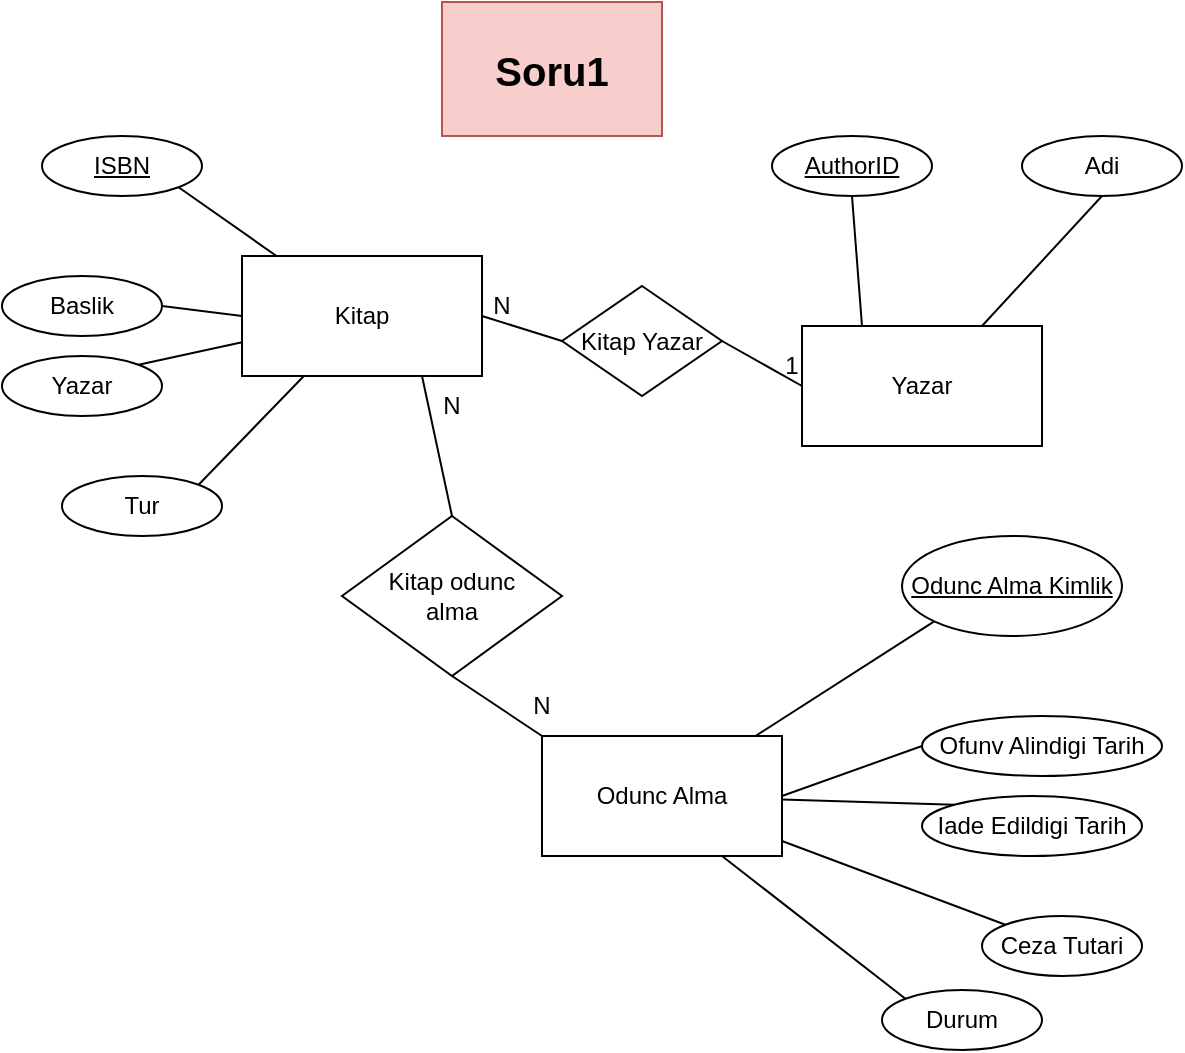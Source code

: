 <mxfile version="24.0.4" type="device">
  <diagram name="Page-1" id="6LWX0UeYfgnCdg5eFKYm">
    <mxGraphModel dx="918" dy="593" grid="1" gridSize="10" guides="1" tooltips="1" connect="1" arrows="1" fold="1" page="1" pageScale="1" pageWidth="850" pageHeight="1100" math="0" shadow="0">
      <root>
        <mxCell id="0" />
        <mxCell id="1" parent="0" />
        <mxCell id="8QXJeh2JSXmlyYFX5v0f-2" value="&lt;u&gt;AuthorID&lt;/u&gt;" style="ellipse;whiteSpace=wrap;html=1;" parent="1" vertex="1">
          <mxGeometry x="385" y="190" width="80" height="30" as="geometry" />
        </mxCell>
        <mxCell id="8QXJeh2JSXmlyYFX5v0f-3" value="Kitap" style="rounded=0;whiteSpace=wrap;html=1;" parent="1" vertex="1">
          <mxGeometry x="120" y="250" width="120" height="60" as="geometry" />
        </mxCell>
        <mxCell id="8QXJeh2JSXmlyYFX5v0f-4" value="Yazar" style="rounded=0;whiteSpace=wrap;html=1;" parent="1" vertex="1">
          <mxGeometry x="400" y="285" width="120" height="60" as="geometry" />
        </mxCell>
        <mxCell id="8QXJeh2JSXmlyYFX5v0f-6" value="Yazar" style="ellipse;whiteSpace=wrap;html=1;" parent="1" vertex="1">
          <mxGeometry y="300" width="80" height="30" as="geometry" />
        </mxCell>
        <mxCell id="8QXJeh2JSXmlyYFX5v0f-7" value="Baslik" style="ellipse;whiteSpace=wrap;html=1;" parent="1" vertex="1">
          <mxGeometry y="260" width="80" height="30" as="geometry" />
        </mxCell>
        <mxCell id="8QXJeh2JSXmlyYFX5v0f-8" value="&lt;u&gt;ISBN&lt;/u&gt;" style="ellipse;whiteSpace=wrap;html=1;" parent="1" vertex="1">
          <mxGeometry x="20" y="190" width="80" height="30" as="geometry" />
        </mxCell>
        <mxCell id="8QXJeh2JSXmlyYFX5v0f-9" value="Tur" style="ellipse;whiteSpace=wrap;html=1;" parent="1" vertex="1">
          <mxGeometry x="30" y="360" width="80" height="30" as="geometry" />
        </mxCell>
        <mxCell id="8QXJeh2JSXmlyYFX5v0f-10" value="Adi" style="ellipse;whiteSpace=wrap;html=1;" parent="1" vertex="1">
          <mxGeometry x="510" y="190" width="80" height="30" as="geometry" />
        </mxCell>
        <mxCell id="8QXJeh2JSXmlyYFX5v0f-18" value="" style="endArrow=none;html=1;rounded=0;entryX=1;entryY=1;entryDx=0;entryDy=0;" parent="1" source="8QXJeh2JSXmlyYFX5v0f-3" target="8QXJeh2JSXmlyYFX5v0f-8" edge="1">
          <mxGeometry width="50" height="50" relative="1" as="geometry">
            <mxPoint x="100" y="260" as="sourcePoint" />
            <mxPoint x="150" y="210" as="targetPoint" />
          </mxGeometry>
        </mxCell>
        <mxCell id="8QXJeh2JSXmlyYFX5v0f-20" value="" style="endArrow=none;html=1;rounded=0;entryX=0;entryY=0.5;entryDx=0;entryDy=0;exitX=1;exitY=0.5;exitDx=0;exitDy=0;" parent="1" source="8QXJeh2JSXmlyYFX5v0f-7" target="8QXJeh2JSXmlyYFX5v0f-3" edge="1">
          <mxGeometry width="50" height="50" relative="1" as="geometry">
            <mxPoint x="90" y="290" as="sourcePoint" />
            <mxPoint x="130" y="345" as="targetPoint" />
          </mxGeometry>
        </mxCell>
        <mxCell id="8QXJeh2JSXmlyYFX5v0f-21" value="" style="endArrow=none;html=1;rounded=0;exitX=1;exitY=0;exitDx=0;exitDy=0;" parent="1" source="8QXJeh2JSXmlyYFX5v0f-6" target="8QXJeh2JSXmlyYFX5v0f-3" edge="1">
          <mxGeometry width="50" height="50" relative="1" as="geometry">
            <mxPoint x="70" y="310" as="sourcePoint" />
            <mxPoint x="130" y="300" as="targetPoint" />
          </mxGeometry>
        </mxCell>
        <mxCell id="8QXJeh2JSXmlyYFX5v0f-22" value="" style="endArrow=none;html=1;rounded=0;exitX=1;exitY=0;exitDx=0;exitDy=0;" parent="1" source="8QXJeh2JSXmlyYFX5v0f-9" target="8QXJeh2JSXmlyYFX5v0f-3" edge="1">
          <mxGeometry width="50" height="50" relative="1" as="geometry">
            <mxPoint x="100" y="370" as="sourcePoint" />
            <mxPoint x="150" y="320" as="targetPoint" />
          </mxGeometry>
        </mxCell>
        <mxCell id="8QXJeh2JSXmlyYFX5v0f-43" value="Odunc Alma" style="rounded=0;whiteSpace=wrap;html=1;flipV=1;flipH=1;" parent="1" vertex="1">
          <mxGeometry x="270" y="490" width="120" height="60" as="geometry" />
        </mxCell>
        <mxCell id="8QXJeh2JSXmlyYFX5v0f-44" value="Iade Edildigi Tarih" style="ellipse;whiteSpace=wrap;html=1;flipV=1;flipH=1;" parent="1" vertex="1">
          <mxGeometry x="460" y="520" width="110" height="30" as="geometry" />
        </mxCell>
        <mxCell id="8QXJeh2JSXmlyYFX5v0f-45" value="Ofunv Alindigi Tarih" style="ellipse;whiteSpace=wrap;html=1;flipV=1;flipH=1;" parent="1" vertex="1">
          <mxGeometry x="460" y="480" width="120" height="30" as="geometry" />
        </mxCell>
        <mxCell id="8QXJeh2JSXmlyYFX5v0f-46" value="&lt;u&gt;Odunc Alma Kimlik&lt;/u&gt;" style="ellipse;whiteSpace=wrap;html=1;flipV=1;flipH=1;" parent="1" vertex="1">
          <mxGeometry x="450" y="390" width="110" height="50" as="geometry" />
        </mxCell>
        <mxCell id="8QXJeh2JSXmlyYFX5v0f-47" value="Ceza Tutari" style="ellipse;whiteSpace=wrap;html=1;flipV=1;flipH=1;" parent="1" vertex="1">
          <mxGeometry x="490" y="580" width="80" height="30" as="geometry" />
        </mxCell>
        <mxCell id="8QXJeh2JSXmlyYFX5v0f-48" value="" style="endArrow=none;html=1;rounded=0;entryX=0;entryY=1;entryDx=0;entryDy=0;" parent="1" source="8QXJeh2JSXmlyYFX5v0f-43" target="8QXJeh2JSXmlyYFX5v0f-46" edge="1">
          <mxGeometry width="50" height="50" relative="1" as="geometry">
            <mxPoint x="276.726" y="445.345" as="sourcePoint" />
            <mxPoint x="226.726" y="495.345" as="targetPoint" />
          </mxGeometry>
        </mxCell>
        <mxCell id="8QXJeh2JSXmlyYFX5v0f-49" value="" style="endArrow=none;html=1;rounded=0;entryX=1;entryY=0.5;entryDx=0;entryDy=0;exitX=0;exitY=0.5;exitDx=0;exitDy=0;" parent="1" source="8QXJeh2JSXmlyYFX5v0f-45" target="8QXJeh2JSXmlyYFX5v0f-43" edge="1">
          <mxGeometry width="50" height="50" relative="1" as="geometry">
            <mxPoint x="260" y="505" as="sourcePoint" />
            <mxPoint x="220" y="450" as="targetPoint" />
          </mxGeometry>
        </mxCell>
        <mxCell id="8QXJeh2JSXmlyYFX5v0f-50" value="" style="endArrow=none;html=1;rounded=0;exitX=0;exitY=0;exitDx=0;exitDy=0;" parent="1" source="8QXJeh2JSXmlyYFX5v0f-44" target="8QXJeh2JSXmlyYFX5v0f-43" edge="1">
          <mxGeometry width="50" height="50" relative="1" as="geometry">
            <mxPoint x="268.966" y="527.978" as="sourcePoint" />
            <mxPoint x="208.966" y="537.978" as="targetPoint" />
          </mxGeometry>
        </mxCell>
        <mxCell id="8QXJeh2JSXmlyYFX5v0f-51" value="" style="endArrow=none;html=1;rounded=0;exitX=0;exitY=0;exitDx=0;exitDy=0;" parent="1" source="8QXJeh2JSXmlyYFX5v0f-47" target="8QXJeh2JSXmlyYFX5v0f-43" edge="1">
          <mxGeometry width="50" height="50" relative="1" as="geometry">
            <mxPoint x="300.249" y="544.655" as="sourcePoint" />
            <mxPoint x="250.249" y="594.655" as="targetPoint" />
          </mxGeometry>
        </mxCell>
        <mxCell id="8QXJeh2JSXmlyYFX5v0f-56" value="Durum" style="ellipse;whiteSpace=wrap;html=1;flipV=1;flipH=1;" parent="1" vertex="1">
          <mxGeometry x="440" y="617" width="80" height="30" as="geometry" />
        </mxCell>
        <mxCell id="8QXJeh2JSXmlyYFX5v0f-57" value="" style="endArrow=none;html=1;rounded=0;exitX=0;exitY=0;exitDx=0;exitDy=0;entryX=0.75;entryY=1;entryDx=0;entryDy=0;" parent="1" source="8QXJeh2JSXmlyYFX5v0f-56" target="8QXJeh2JSXmlyYFX5v0f-43" edge="1">
          <mxGeometry width="50" height="50" relative="1" as="geometry">
            <mxPoint x="250.249" y="581.655" as="sourcePoint" />
            <mxPoint x="340" y="580" as="targetPoint" />
          </mxGeometry>
        </mxCell>
        <mxCell id="8QXJeh2JSXmlyYFX5v0f-58" value="" style="endArrow=none;html=1;rounded=0;entryX=0.5;entryY=1;entryDx=0;entryDy=0;exitX=0.25;exitY=0;exitDx=0;exitDy=0;" parent="1" source="8QXJeh2JSXmlyYFX5v0f-4" target="8QXJeh2JSXmlyYFX5v0f-2" edge="1">
          <mxGeometry width="50" height="50" relative="1" as="geometry">
            <mxPoint x="410" y="330" as="sourcePoint" />
            <mxPoint x="460" y="280" as="targetPoint" />
          </mxGeometry>
        </mxCell>
        <mxCell id="8QXJeh2JSXmlyYFX5v0f-59" value="" style="endArrow=none;html=1;rounded=0;entryX=0.5;entryY=1;entryDx=0;entryDy=0;exitX=0.75;exitY=0;exitDx=0;exitDy=0;" parent="1" source="8QXJeh2JSXmlyYFX5v0f-4" target="8QXJeh2JSXmlyYFX5v0f-10" edge="1">
          <mxGeometry width="50" height="50" relative="1" as="geometry">
            <mxPoint x="440" y="295" as="sourcePoint" />
            <mxPoint x="435" y="230" as="targetPoint" />
          </mxGeometry>
        </mxCell>
        <mxCell id="8QXJeh2JSXmlyYFX5v0f-60" value="Kitap Yazar" style="rhombus;whiteSpace=wrap;html=1;" parent="1" vertex="1">
          <mxGeometry x="280" y="265" width="80" height="55" as="geometry" />
        </mxCell>
        <mxCell id="8QXJeh2JSXmlyYFX5v0f-61" value="" style="endArrow=none;html=1;rounded=0;entryX=0;entryY=0.5;entryDx=0;entryDy=0;exitX=1;exitY=0.5;exitDx=0;exitDy=0;" parent="1" source="8QXJeh2JSXmlyYFX5v0f-3" target="8QXJeh2JSXmlyYFX5v0f-60" edge="1">
          <mxGeometry width="50" height="50" relative="1" as="geometry">
            <mxPoint x="90" y="310" as="sourcePoint" />
            <mxPoint x="140" y="260" as="targetPoint" />
          </mxGeometry>
        </mxCell>
        <mxCell id="8QXJeh2JSXmlyYFX5v0f-62" value="" style="endArrow=none;html=1;rounded=0;entryX=0;entryY=0.5;entryDx=0;entryDy=0;exitX=1;exitY=0.5;exitDx=0;exitDy=0;" parent="1" source="8QXJeh2JSXmlyYFX5v0f-60" target="8QXJeh2JSXmlyYFX5v0f-4" edge="1">
          <mxGeometry width="50" height="50" relative="1" as="geometry">
            <mxPoint x="90" y="310" as="sourcePoint" />
            <mxPoint x="140" y="260" as="targetPoint" />
          </mxGeometry>
        </mxCell>
        <mxCell id="8QXJeh2JSXmlyYFX5v0f-63" value="N" style="text;html=1;align=center;verticalAlign=middle;whiteSpace=wrap;rounded=0;" parent="1" vertex="1">
          <mxGeometry x="240" y="270" width="20" height="10" as="geometry" />
        </mxCell>
        <mxCell id="8QXJeh2JSXmlyYFX5v0f-64" value="1" style="text;html=1;align=center;verticalAlign=middle;whiteSpace=wrap;rounded=0;" parent="1" vertex="1">
          <mxGeometry x="365" y="290" width="60" height="30" as="geometry" />
        </mxCell>
        <mxCell id="8QXJeh2JSXmlyYFX5v0f-65" value="Kitap odunc&lt;div&gt;alma&lt;/div&gt;" style="rhombus;whiteSpace=wrap;html=1;" parent="1" vertex="1">
          <mxGeometry x="170" y="380" width="110" height="80" as="geometry" />
        </mxCell>
        <mxCell id="8QXJeh2JSXmlyYFX5v0f-66" value="" style="endArrow=none;html=1;rounded=0;entryX=0.75;entryY=1;entryDx=0;entryDy=0;exitX=0.5;exitY=0;exitDx=0;exitDy=0;" parent="1" source="8QXJeh2JSXmlyYFX5v0f-65" target="8QXJeh2JSXmlyYFX5v0f-3" edge="1">
          <mxGeometry width="50" height="50" relative="1" as="geometry">
            <mxPoint x="150" y="380" as="sourcePoint" />
            <mxPoint x="200" y="330" as="targetPoint" />
          </mxGeometry>
        </mxCell>
        <mxCell id="8QXJeh2JSXmlyYFX5v0f-67" value="" style="endArrow=none;html=1;rounded=0;entryX=0;entryY=0;entryDx=0;entryDy=0;exitX=0.5;exitY=1;exitDx=0;exitDy=0;" parent="1" source="8QXJeh2JSXmlyYFX5v0f-65" target="8QXJeh2JSXmlyYFX5v0f-43" edge="1">
          <mxGeometry width="50" height="50" relative="1" as="geometry">
            <mxPoint x="235" y="390" as="sourcePoint" />
            <mxPoint x="220" y="320" as="targetPoint" />
          </mxGeometry>
        </mxCell>
        <mxCell id="8QXJeh2JSXmlyYFX5v0f-68" value="N" style="text;html=1;align=center;verticalAlign=middle;whiteSpace=wrap;rounded=0;" parent="1" vertex="1">
          <mxGeometry x="215" y="320" width="20" height="10" as="geometry" />
        </mxCell>
        <mxCell id="8QXJeh2JSXmlyYFX5v0f-69" value="N" style="text;html=1;align=center;verticalAlign=middle;whiteSpace=wrap;rounded=0;" parent="1" vertex="1">
          <mxGeometry x="260" y="470" width="20" height="10" as="geometry" />
        </mxCell>
        <mxCell id="ACx5iBzstisKr5yIDiol-1" value="&lt;b&gt;&lt;font style=&quot;font-size: 20px;&quot;&gt;Soru1&lt;/font&gt;&lt;/b&gt;" style="text;html=1;align=center;verticalAlign=middle;whiteSpace=wrap;rounded=0;fillColor=#f8cecc;strokeColor=#b85450;" vertex="1" parent="1">
          <mxGeometry x="220" y="123" width="110" height="67" as="geometry" />
        </mxCell>
      </root>
    </mxGraphModel>
  </diagram>
</mxfile>
